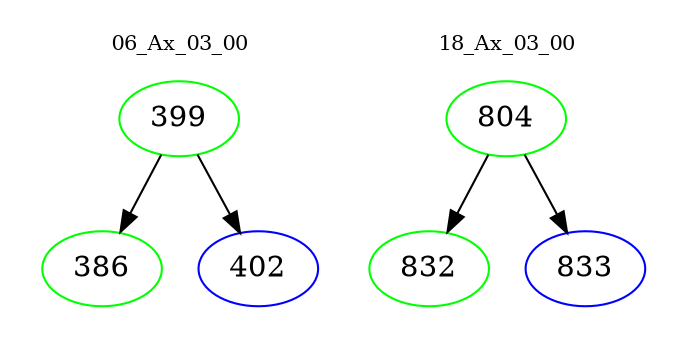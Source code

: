 digraph{
subgraph cluster_0 {
color = white
label = "06_Ax_03_00";
fontsize=10;
T0_399 [label="399", color="green"]
T0_399 -> T0_386 [color="black"]
T0_386 [label="386", color="green"]
T0_399 -> T0_402 [color="black"]
T0_402 [label="402", color="blue"]
}
subgraph cluster_1 {
color = white
label = "18_Ax_03_00";
fontsize=10;
T1_804 [label="804", color="green"]
T1_804 -> T1_832 [color="black"]
T1_832 [label="832", color="green"]
T1_804 -> T1_833 [color="black"]
T1_833 [label="833", color="blue"]
}
}
